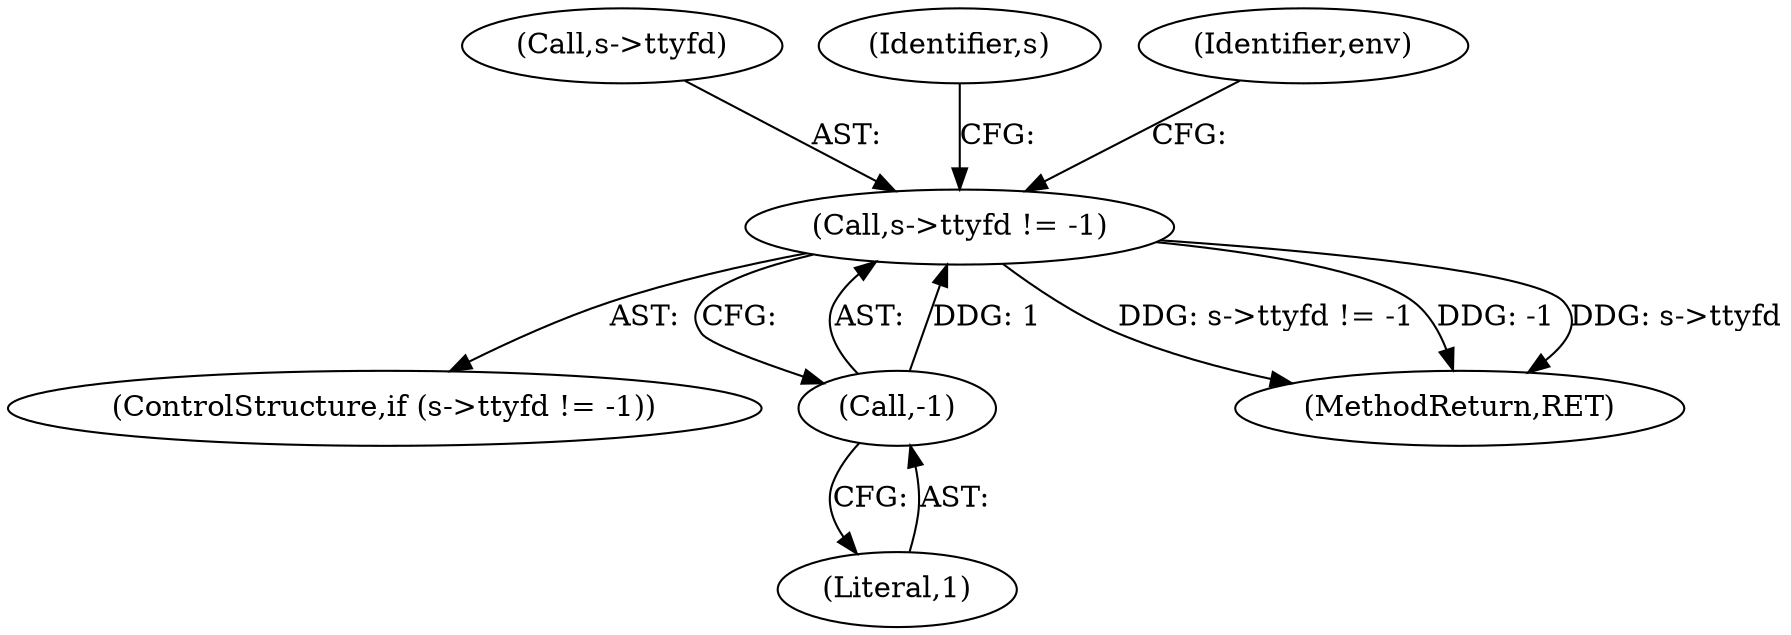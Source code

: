 digraph "0_mindrot_85bdcd7c92fe7ff133bbc4e10a65c91810f88755@pointer" {
"1000414" [label="(Call,s->ttyfd != -1)"];
"1000418" [label="(Call,-1)"];
"1000419" [label="(Literal,1)"];
"1000413" [label="(ControlStructure,if (s->ttyfd != -1))"];
"1000414" [label="(Call,s->ttyfd != -1)"];
"1000415" [label="(Call,s->ttyfd)"];
"1000431" [label="(Identifier,s)"];
"1000630" [label="(MethodReturn,RET)"];
"1000422" [label="(Identifier,env)"];
"1000418" [label="(Call,-1)"];
"1000414" -> "1000413"  [label="AST: "];
"1000414" -> "1000418"  [label="CFG: "];
"1000415" -> "1000414"  [label="AST: "];
"1000418" -> "1000414"  [label="AST: "];
"1000422" -> "1000414"  [label="CFG: "];
"1000431" -> "1000414"  [label="CFG: "];
"1000414" -> "1000630"  [label="DDG: s->ttyfd != -1"];
"1000414" -> "1000630"  [label="DDG: -1"];
"1000414" -> "1000630"  [label="DDG: s->ttyfd"];
"1000418" -> "1000414"  [label="DDG: 1"];
"1000418" -> "1000419"  [label="CFG: "];
"1000419" -> "1000418"  [label="AST: "];
}
